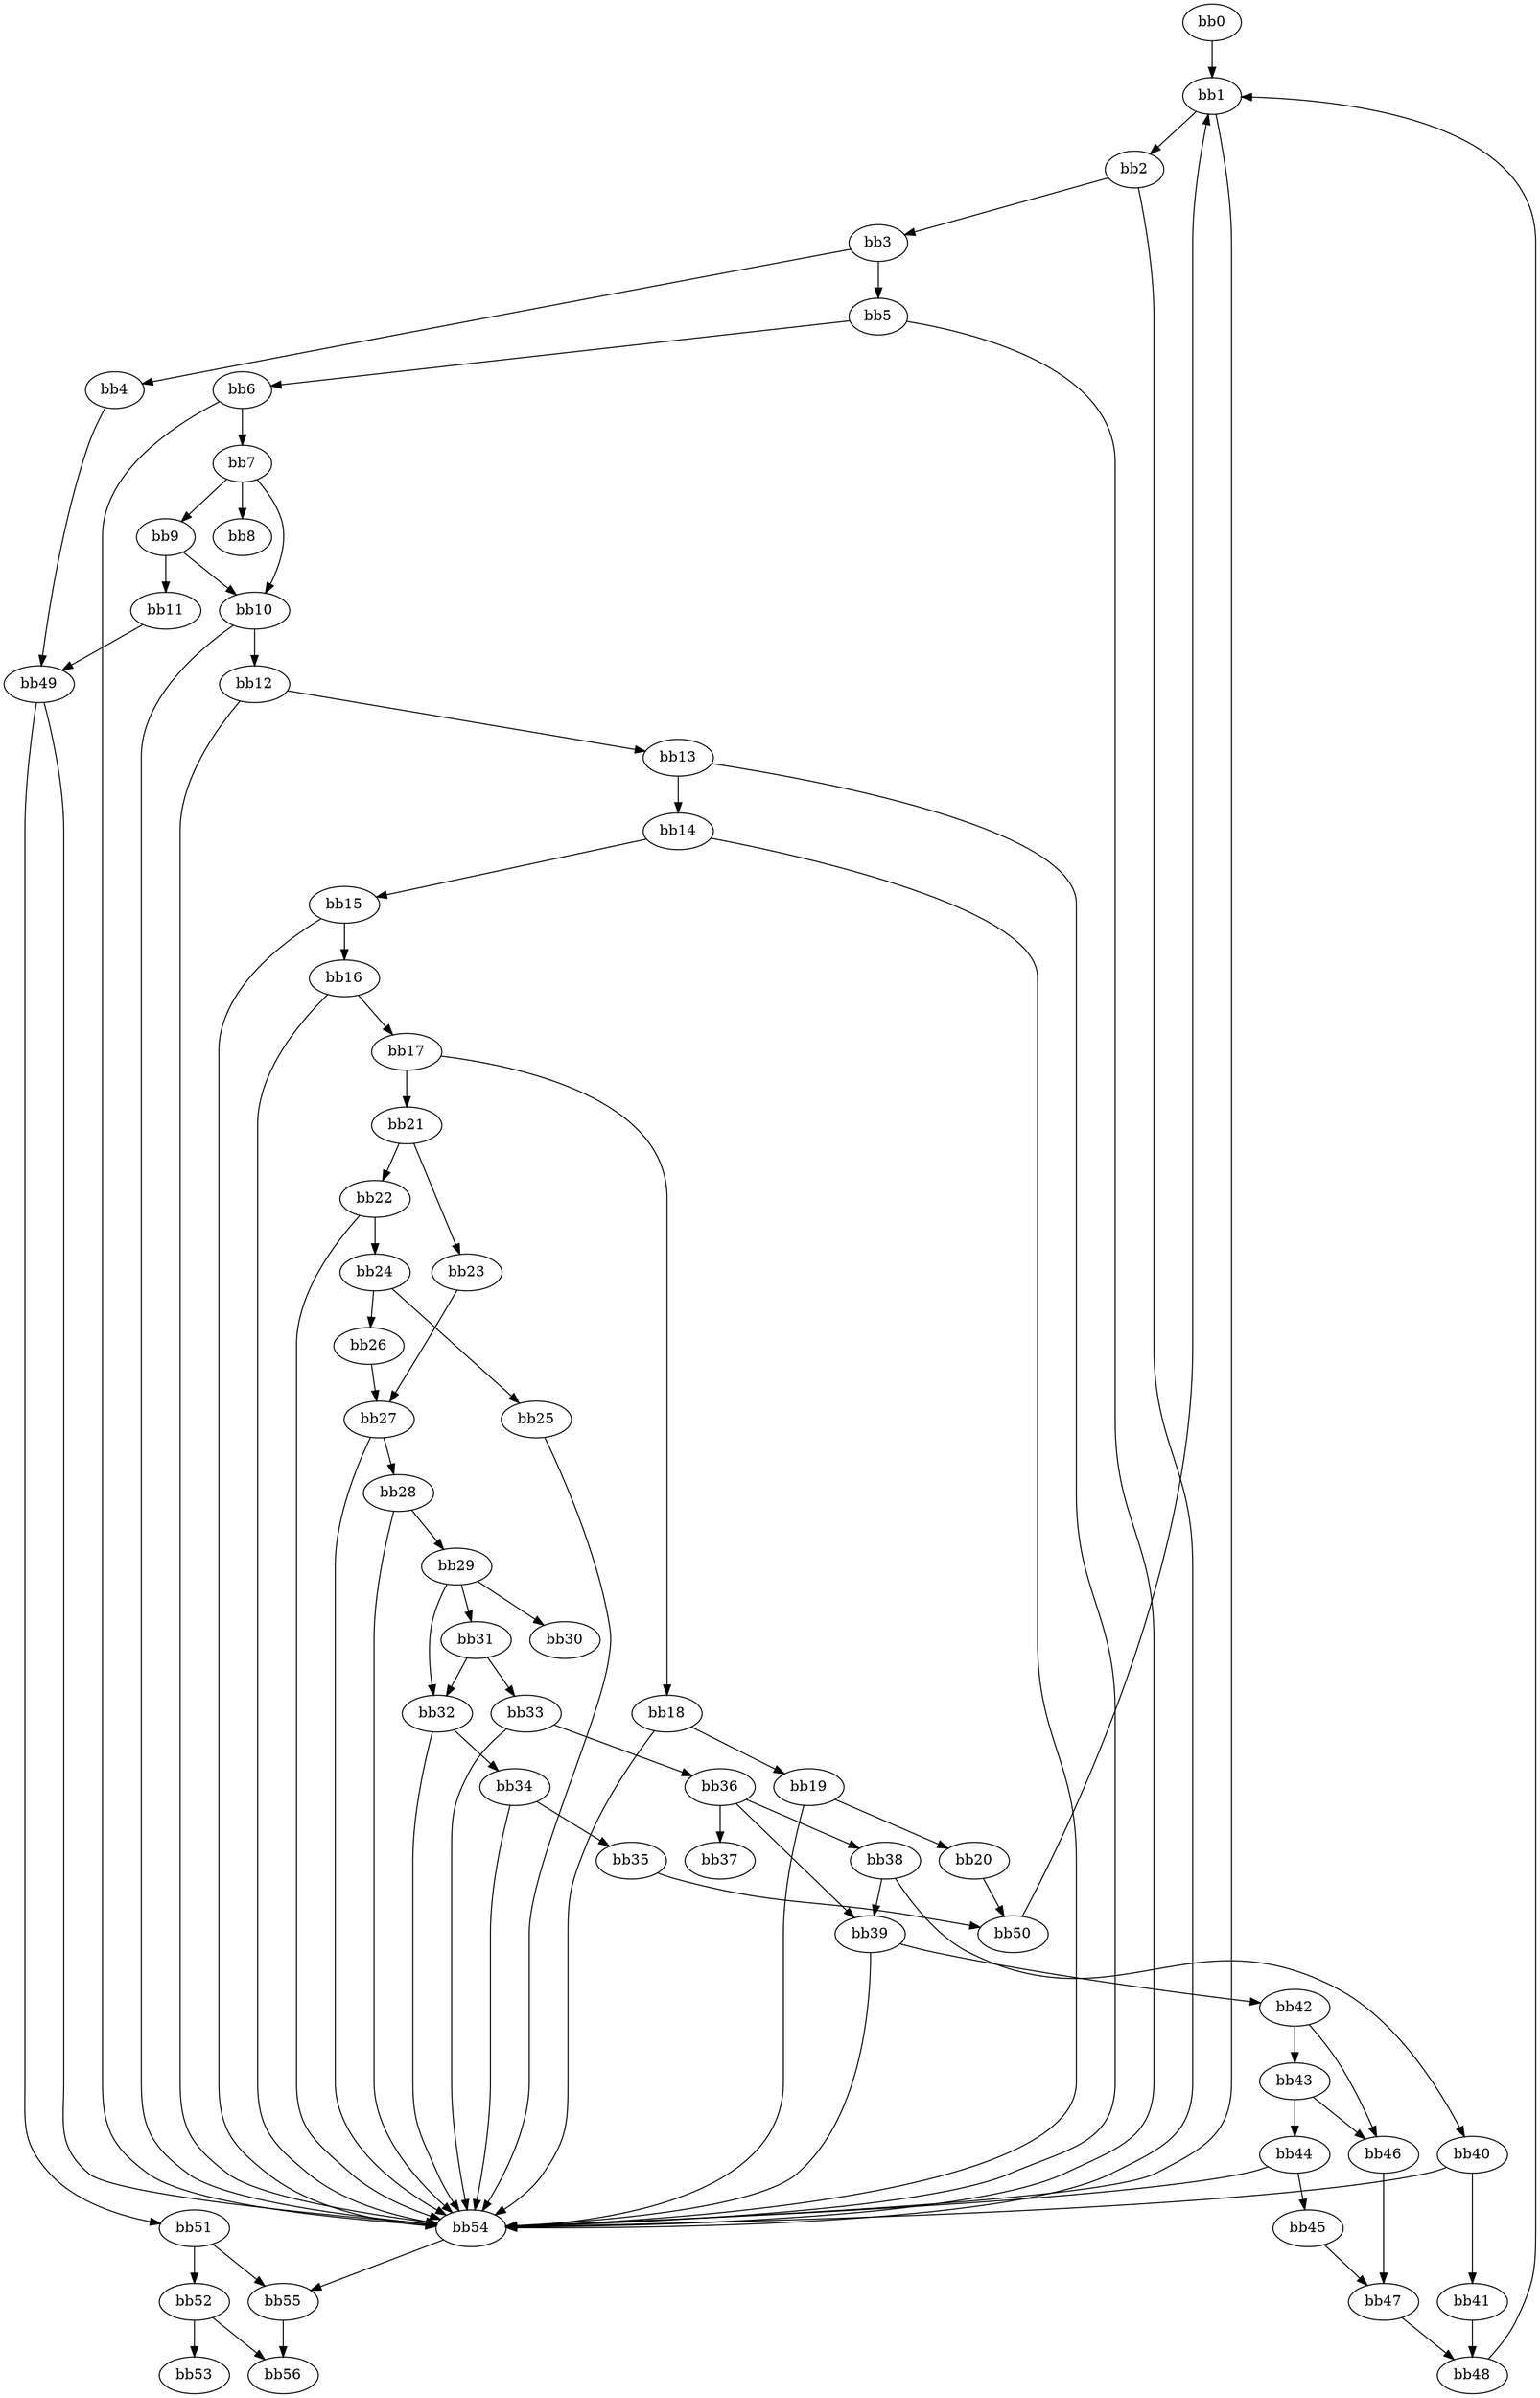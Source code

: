 digraph {
    0 [ label = "bb0\l" ]
    1 [ label = "bb1\l" ]
    2 [ label = "bb2\l" ]
    3 [ label = "bb3\l" ]
    4 [ label = "bb4\l" ]
    5 [ label = "bb5\l" ]
    6 [ label = "bb6\l" ]
    7 [ label = "bb7\l" ]
    8 [ label = "bb8\l" ]
    9 [ label = "bb9\l" ]
    10 [ label = "bb10\l" ]
    11 [ label = "bb11\l" ]
    12 [ label = "bb12\l" ]
    13 [ label = "bb13\l" ]
    14 [ label = "bb14\l" ]
    15 [ label = "bb15\l" ]
    16 [ label = "bb16\l" ]
    17 [ label = "bb17\l" ]
    18 [ label = "bb18\l" ]
    19 [ label = "bb19\l" ]
    20 [ label = "bb20\l" ]
    21 [ label = "bb21\l" ]
    22 [ label = "bb22\l" ]
    23 [ label = "bb23\l" ]
    24 [ label = "bb24\l" ]
    25 [ label = "bb25\l" ]
    26 [ label = "bb26\l" ]
    27 [ label = "bb27\l" ]
    28 [ label = "bb28\l" ]
    29 [ label = "bb29\l" ]
    30 [ label = "bb30\l" ]
    31 [ label = "bb31\l" ]
    32 [ label = "bb32\l" ]
    33 [ label = "bb33\l" ]
    34 [ label = "bb34\l" ]
    35 [ label = "bb35\l" ]
    36 [ label = "bb36\l" ]
    37 [ label = "bb37\l" ]
    38 [ label = "bb38\l" ]
    39 [ label = "bb39\l" ]
    40 [ label = "bb40\l" ]
    41 [ label = "bb41\l" ]
    42 [ label = "bb42\l" ]
    43 [ label = "bb43\l" ]
    44 [ label = "bb44\l" ]
    45 [ label = "bb45\l" ]
    46 [ label = "bb46\l" ]
    47 [ label = "bb47\l" ]
    48 [ label = "bb48\l" ]
    49 [ label = "bb49\l" ]
    50 [ label = "bb50\l" ]
    51 [ label = "bb51\l" ]
    52 [ label = "bb52\l" ]
    53 [ label = "bb53\l" ]
    54 [ label = "bb54\l" ]
    55 [ label = "bb55\l" ]
    56 [ label = "bb56\l" ]
    0 -> 1 [ ]
    1 -> 2 [ ]
    1 -> 54 [ ]
    2 -> 3 [ ]
    2 -> 54 [ ]
    3 -> 4 [ ]
    3 -> 5 [ ]
    4 -> 49 [ ]
    5 -> 6 [ ]
    5 -> 54 [ ]
    6 -> 7 [ ]
    6 -> 54 [ ]
    7 -> 8 [ ]
    7 -> 9 [ ]
    7 -> 10 [ ]
    9 -> 10 [ ]
    9 -> 11 [ ]
    10 -> 12 [ ]
    10 -> 54 [ ]
    11 -> 49 [ ]
    12 -> 13 [ ]
    12 -> 54 [ ]
    13 -> 14 [ ]
    13 -> 54 [ ]
    14 -> 15 [ ]
    14 -> 54 [ ]
    15 -> 16 [ ]
    15 -> 54 [ ]
    16 -> 17 [ ]
    16 -> 54 [ ]
    17 -> 18 [ ]
    17 -> 21 [ ]
    18 -> 19 [ ]
    18 -> 54 [ ]
    19 -> 20 [ ]
    19 -> 54 [ ]
    20 -> 50 [ ]
    21 -> 22 [ ]
    21 -> 23 [ ]
    22 -> 24 [ ]
    22 -> 54 [ ]
    23 -> 27 [ ]
    24 -> 25 [ ]
    24 -> 26 [ ]
    25 -> 54 [ ]
    26 -> 27 [ ]
    27 -> 28 [ ]
    27 -> 54 [ ]
    28 -> 29 [ ]
    28 -> 54 [ ]
    29 -> 30 [ ]
    29 -> 31 [ ]
    29 -> 32 [ ]
    31 -> 32 [ ]
    31 -> 33 [ ]
    32 -> 34 [ ]
    32 -> 54 [ ]
    33 -> 36 [ ]
    33 -> 54 [ ]
    34 -> 35 [ ]
    34 -> 54 [ ]
    35 -> 50 [ ]
    36 -> 37 [ ]
    36 -> 38 [ ]
    36 -> 39 [ ]
    38 -> 39 [ ]
    38 -> 40 [ ]
    39 -> 42 [ ]
    39 -> 54 [ ]
    40 -> 41 [ ]
    40 -> 54 [ ]
    41 -> 48 [ ]
    42 -> 43 [ ]
    42 -> 46 [ ]
    43 -> 44 [ ]
    43 -> 46 [ ]
    44 -> 45 [ ]
    44 -> 54 [ ]
    45 -> 47 [ ]
    46 -> 47 [ ]
    47 -> 48 [ ]
    48 -> 1 [ ]
    49 -> 51 [ ]
    49 -> 54 [ ]
    50 -> 1 [ ]
    51 -> 52 [ ]
    51 -> 55 [ ]
    52 -> 53 [ ]
    52 -> 56 [ ]
    54 -> 55 [ ]
    55 -> 56 [ ]
}

